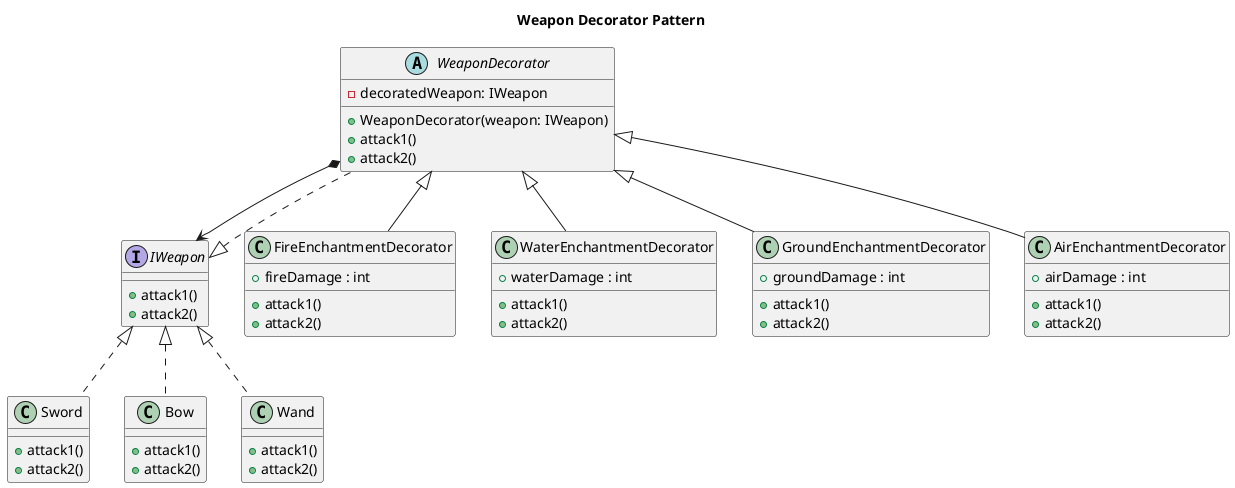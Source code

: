 @startuml

title Weapon Decorator Pattern

abstract class WeaponDecorator implements IWeapon {
    - decoratedWeapon: IWeapon
    + WeaponDecorator(weapon: IWeapon)
    + attack1()
    + attack2()
}

interface IWeapon {
    + attack1()
    + attack2()
}


class FireEnchantmentDecorator extends WeaponDecorator {
    + fireDamage : int
    + attack1()
    + attack2()
}

class WaterEnchantmentDecorator extends WeaponDecorator {
    + waterDamage : int
    + attack1()
    + attack2()
}

class GroundEnchantmentDecorator extends WeaponDecorator {
    + groundDamage : int
    + attack1()
    + attack2()
}

class AirEnchantmentDecorator extends WeaponDecorator {
    + airDamage : int
    + attack1()
    + attack2()
}

class Sword implements IWeapon {
    + attack1()
    + attack2()
}

class Bow implements IWeapon {
    + attack1()
    + attack2()
}

class Wand implements IWeapon {
    + attack1()
    + attack2()
}

WeaponDecorator *--> IWeapon 

@enduml
